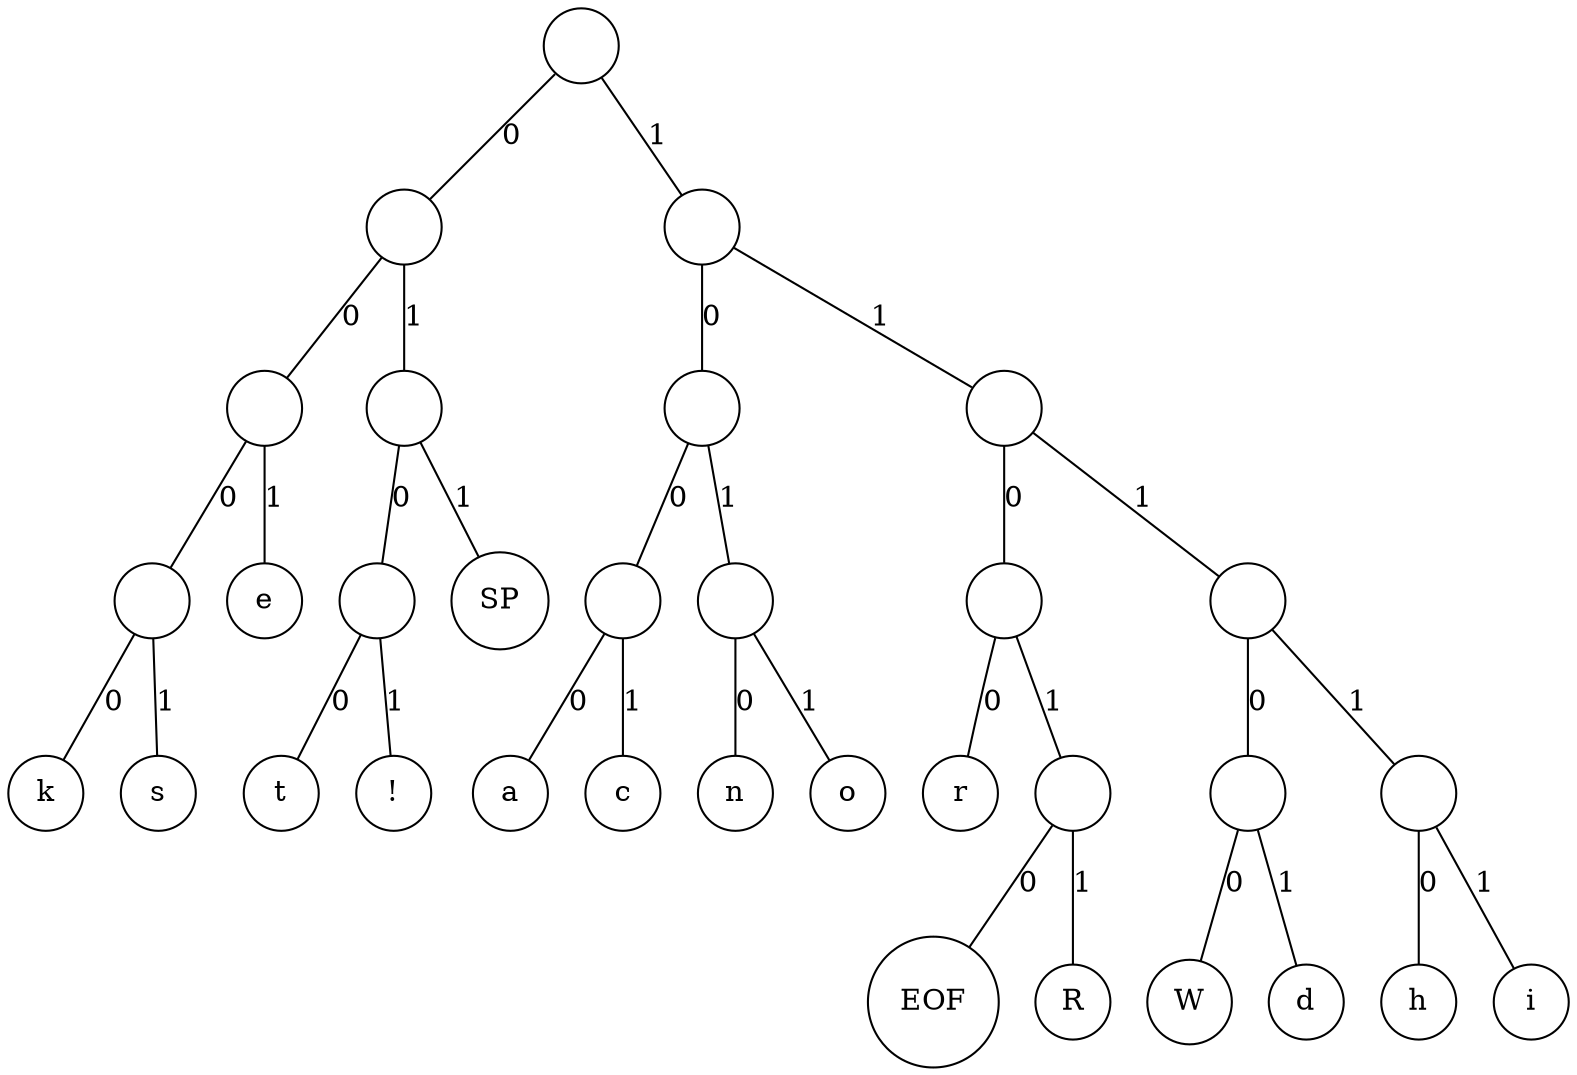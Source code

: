 graph G {
    node [shape = circle;];
    1 [label = "";];
    2 [label = "";];
    3 [label = "";];
    4 [label = "";];
    5 [label = "";];
    6 [label = "";];
    7 [label = "";];
    8 [label = "";];
    9 [label = "e";];
    10 [label = "";];
    11 [label = "SP";];
    12 [label = "";];
    13 [label = "";];
    14 [label = "";];
    15 [label = "";];
    16 [label = "k";];
    17 [label = "s";];
    18 [label = "t";];
    19 [label = "!";];
    20 [label = "a";];
    21 [label = "c";];
    22 [label = "n";];
    23 [label = "o";];
    24 [label = "r";];
    25 [label = "";];
    26 [label = "";];
    27 [label = "";];
    28 [label = "EOF";];
    29 [label = "R";];
    30 [label = "W";];
    31 [label = "d";];
    32 [label = "h";];
    33 [label = "i";];
    
    1 -- 2 [label = "0";];
    1 -- 3 [label = "1";];
    
    2 -- 4 [label = "0";];
    2 -- 5 [label = "1";];
    3 -- 6 [label = "0";];
    3 -- 7 [label = "1";];
    
    4 -- 8 [label = "0";];
    4 -- 9 [label = "1";];
    5 -- 10 [label = "0";];
    5 -- 11 [label = "1";];
    6 -- 12 [label = "0";];
    6 -- 13 [label = "1";];
    7 -- 14 [label = "0";];
    7 -- 15 [label = "1";];
    
    8 -- 16 [label = "0";];
    8 -- 17 [label = "1";];
    10 -- 18 [label = "0";];
    10 -- 19 [label = "1";];
    12 -- 20 [label = "0";];
    12 -- 21 [label = "1";];
    13 -- 22 [label = "0";];
    13 -- 23 [label = "1";];
    14 -- 24 [label = "0";];
    14 -- 25 [label = "1";];
    15 -- 26 [label = "0";];
    15 -- 27 [label = "1";];
    
    25 -- 28 [label = "0";];
    25 -- 29 [label = "1";];
    26 -- 30 [label = "0";];
    26 -- 31 [label = "1";];
    27 -- 32 [label = "0";];
    27 -- 33 [label = "1";];
}